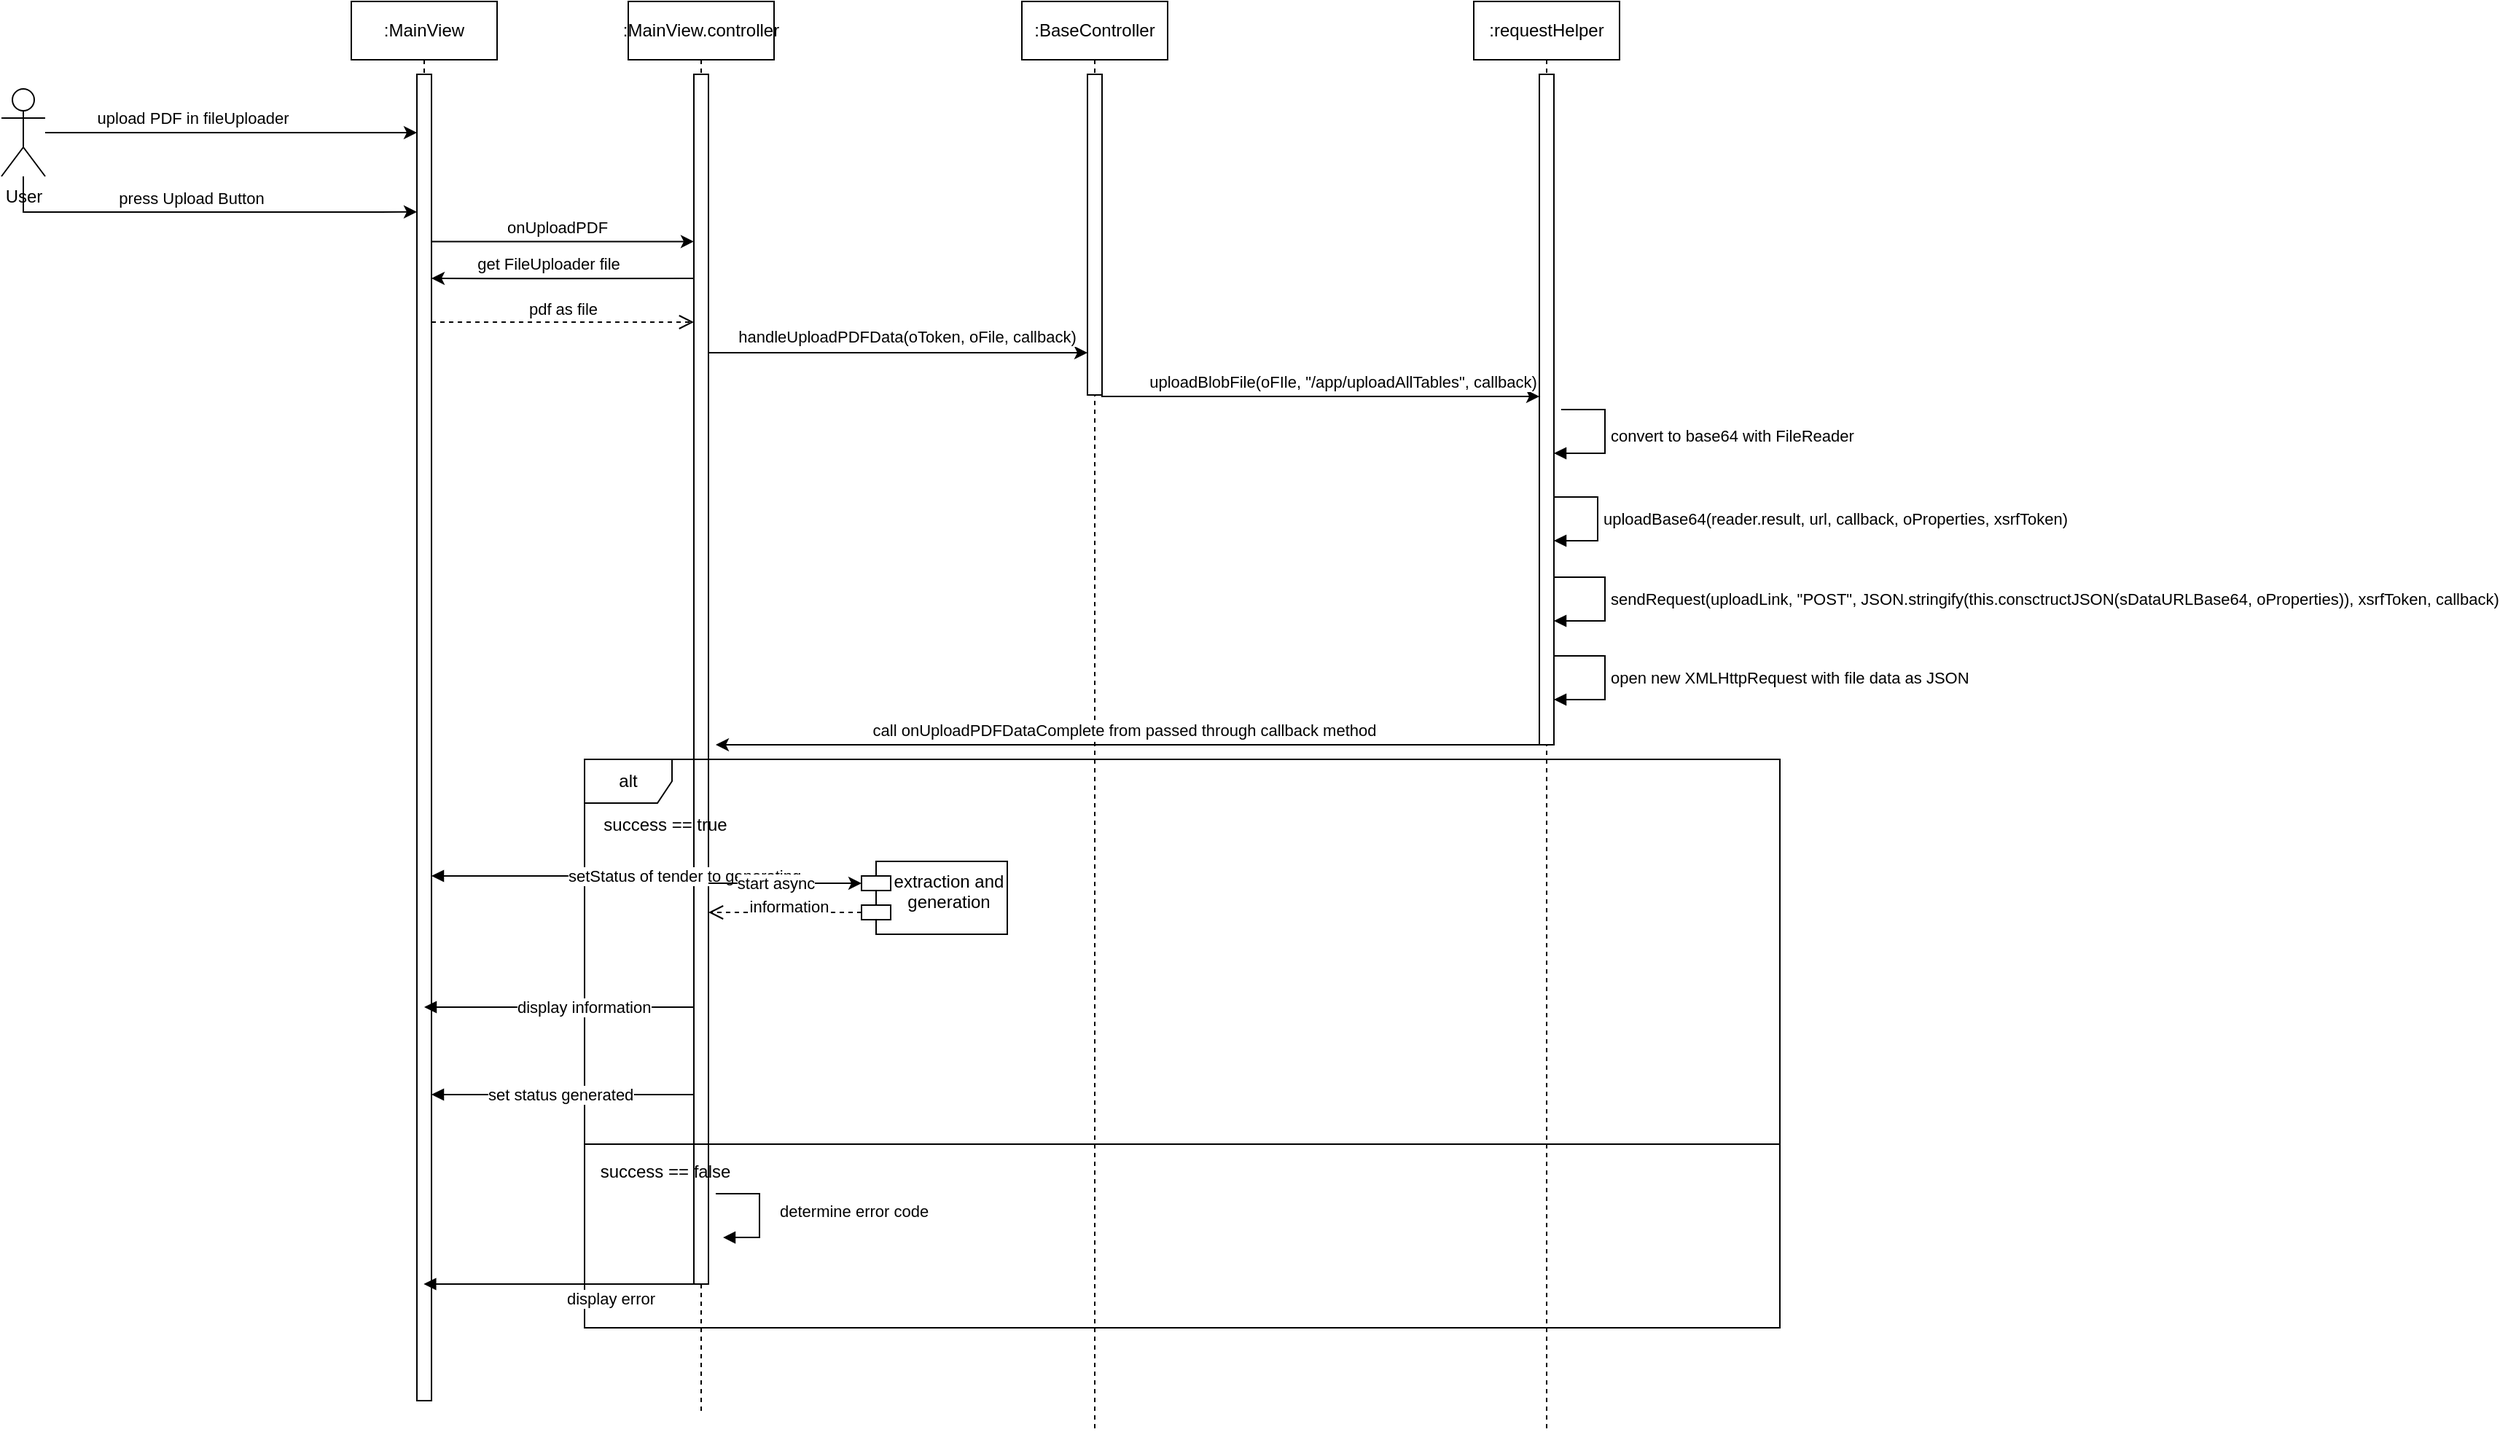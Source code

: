 <mxfile version="24.5.5" type="github">
  <diagram name="Seite-1" id="RwgIXvr0ZmrAkYk_ciAV">
    <mxGraphModel dx="1384" dy="1319" grid="1" gridSize="10" guides="1" tooltips="1" connect="1" arrows="1" fold="1" page="1" pageScale="1" pageWidth="827" pageHeight="1169" math="0" shadow="0">
      <root>
        <mxCell id="0" />
        <mxCell id="1" parent="0" />
        <mxCell id="-p0KhLr4cQShKRkjS3Pc-5" style="edgeStyle=orthogonalEdgeStyle;rounded=0;orthogonalLoop=1;jettySize=auto;html=1;" edge="1" parent="1" source="-p0KhLr4cQShKRkjS3Pc-1">
          <mxGeometry relative="1" as="geometry">
            <mxPoint x="325" y="264.381" as="targetPoint" />
            <Array as="points">
              <mxPoint x="300" y="264.44" />
              <mxPoint x="300" y="264.44" />
            </Array>
          </mxGeometry>
        </mxCell>
        <mxCell id="-p0KhLr4cQShKRkjS3Pc-6" value="press Upload Button" style="edgeLabel;html=1;align=center;verticalAlign=middle;resizable=0;points=[];" vertex="1" connectable="0" parent="-p0KhLr4cQShKRkjS3Pc-5">
          <mxGeometry x="-0.19" relative="1" as="geometry">
            <mxPoint x="20" y="-10" as="offset" />
          </mxGeometry>
        </mxCell>
        <mxCell id="-p0KhLr4cQShKRkjS3Pc-13" style="edgeStyle=orthogonalEdgeStyle;rounded=0;orthogonalLoop=1;jettySize=auto;html=1;" edge="1" parent="1" source="-p0KhLr4cQShKRkjS3Pc-1" target="-p0KhLr4cQShKRkjS3Pc-4">
          <mxGeometry relative="1" as="geometry">
            <Array as="points">
              <mxPoint x="260" y="210" />
              <mxPoint x="260" y="210" />
            </Array>
          </mxGeometry>
        </mxCell>
        <mxCell id="-p0KhLr4cQShKRkjS3Pc-14" value="upload PDF in fileUploader" style="edgeLabel;html=1;align=center;verticalAlign=middle;resizable=0;points=[];" vertex="1" connectable="0" parent="-p0KhLr4cQShKRkjS3Pc-13">
          <mxGeometry x="-0.249" relative="1" as="geometry">
            <mxPoint x="5" y="-10" as="offset" />
          </mxGeometry>
        </mxCell>
        <mxCell id="-p0KhLr4cQShKRkjS3Pc-1" value="User" style="shape=umlActor;verticalLabelPosition=bottom;verticalAlign=top;html=1;" vertex="1" parent="1">
          <mxGeometry x="40" y="180" width="30" height="60" as="geometry" />
        </mxCell>
        <mxCell id="-p0KhLr4cQShKRkjS3Pc-3" value=":MainView" style="shape=umlLifeline;perimeter=lifelinePerimeter;whiteSpace=wrap;html=1;container=1;dropTarget=0;collapsible=0;recursiveResize=0;outlineConnect=0;portConstraint=eastwest;newEdgeStyle={&quot;curved&quot;:0,&quot;rounded&quot;:0};" vertex="1" parent="1">
          <mxGeometry x="280" y="120" width="100" height="960" as="geometry" />
        </mxCell>
        <mxCell id="-p0KhLr4cQShKRkjS3Pc-4" value="" style="html=1;points=[[0,0,0,0,5],[0,1,0,0,-5],[1,0,0,0,5],[1,1,0,0,-5]];perimeter=orthogonalPerimeter;outlineConnect=0;targetShapes=umlLifeline;portConstraint=eastwest;newEdgeStyle={&quot;curved&quot;:0,&quot;rounded&quot;:0};" vertex="1" parent="-p0KhLr4cQShKRkjS3Pc-3">
          <mxGeometry x="45" y="50" width="10" height="910" as="geometry" />
        </mxCell>
        <mxCell id="-p0KhLr4cQShKRkjS3Pc-7" value=":MainView.controller" style="shape=umlLifeline;perimeter=lifelinePerimeter;whiteSpace=wrap;html=1;container=1;dropTarget=0;collapsible=0;recursiveResize=0;outlineConnect=0;portConstraint=eastwest;newEdgeStyle={&quot;curved&quot;:0,&quot;rounded&quot;:0};" vertex="1" parent="1">
          <mxGeometry x="470" y="120" width="100" height="970" as="geometry" />
        </mxCell>
        <mxCell id="-p0KhLr4cQShKRkjS3Pc-8" value="" style="html=1;points=[[0,0,0,0,5],[0,1,0,0,-5],[1,0,0,0,5],[1,1,0,0,-5]];perimeter=orthogonalPerimeter;outlineConnect=0;targetShapes=umlLifeline;portConstraint=eastwest;newEdgeStyle={&quot;curved&quot;:0,&quot;rounded&quot;:0};" vertex="1" parent="-p0KhLr4cQShKRkjS3Pc-7">
          <mxGeometry x="45" y="50" width="10" height="830" as="geometry" />
        </mxCell>
        <mxCell id="-p0KhLr4cQShKRkjS3Pc-9" style="edgeStyle=orthogonalEdgeStyle;rounded=0;orthogonalLoop=1;jettySize=auto;html=1;curved=0;" edge="1" parent="1">
          <mxGeometry relative="1" as="geometry">
            <mxPoint x="335" y="284.71" as="sourcePoint" />
            <mxPoint x="515.0" y="284.71" as="targetPoint" />
          </mxGeometry>
        </mxCell>
        <mxCell id="-p0KhLr4cQShKRkjS3Pc-10" value="onUploadPDF" style="edgeLabel;html=1;align=center;verticalAlign=middle;resizable=0;points=[];" vertex="1" connectable="0" parent="-p0KhLr4cQShKRkjS3Pc-9">
          <mxGeometry x="-0.341" relative="1" as="geometry">
            <mxPoint x="26" y="-10" as="offset" />
          </mxGeometry>
        </mxCell>
        <mxCell id="-p0KhLr4cQShKRkjS3Pc-11" style="edgeStyle=orthogonalEdgeStyle;rounded=0;orthogonalLoop=1;jettySize=auto;html=1;curved=0;" edge="1" parent="1">
          <mxGeometry relative="1" as="geometry">
            <mxPoint x="515.0" y="310.06" as="sourcePoint" />
            <mxPoint x="335" y="310.001" as="targetPoint" />
            <Array as="points">
              <mxPoint x="380" y="309.62" />
              <mxPoint x="380" y="309.62" />
            </Array>
          </mxGeometry>
        </mxCell>
        <mxCell id="-p0KhLr4cQShKRkjS3Pc-12" value="get FileUploader file" style="edgeLabel;html=1;align=center;verticalAlign=middle;resizable=0;points=[];" vertex="1" connectable="0" parent="-p0KhLr4cQShKRkjS3Pc-11">
          <mxGeometry x="0.197" relative="1" as="geometry">
            <mxPoint x="7" y="-10" as="offset" />
          </mxGeometry>
        </mxCell>
        <mxCell id="-p0KhLr4cQShKRkjS3Pc-17" value="pdf as file" style="html=1;verticalAlign=bottom;endArrow=open;dashed=1;endSize=8;curved=0;rounded=0;" edge="1" parent="1" target="-p0KhLr4cQShKRkjS3Pc-8">
          <mxGeometry relative="1" as="geometry">
            <mxPoint x="335" y="340" as="sourcePoint" />
            <mxPoint x="510" y="340" as="targetPoint" />
            <Array as="points">
              <mxPoint x="440" y="340" />
            </Array>
          </mxGeometry>
        </mxCell>
        <mxCell id="-p0KhLr4cQShKRkjS3Pc-18" value=":BaseController" style="shape=umlLifeline;perimeter=lifelinePerimeter;whiteSpace=wrap;html=1;container=1;dropTarget=0;collapsible=0;recursiveResize=0;outlineConnect=0;portConstraint=eastwest;newEdgeStyle={&quot;curved&quot;:0,&quot;rounded&quot;:0};" vertex="1" parent="1">
          <mxGeometry x="740" y="120" width="100" height="980" as="geometry" />
        </mxCell>
        <mxCell id="-p0KhLr4cQShKRkjS3Pc-19" value="" style="html=1;points=[[0,0,0,0,5],[0,1,0,0,-5],[1,0,0,0,5],[1,1,0,0,-5]];perimeter=orthogonalPerimeter;outlineConnect=0;targetShapes=umlLifeline;portConstraint=eastwest;newEdgeStyle={&quot;curved&quot;:0,&quot;rounded&quot;:0};" vertex="1" parent="-p0KhLr4cQShKRkjS3Pc-18">
          <mxGeometry x="45" y="50" width="10" height="220" as="geometry" />
        </mxCell>
        <mxCell id="-p0KhLr4cQShKRkjS3Pc-20" style="edgeStyle=orthogonalEdgeStyle;rounded=0;orthogonalLoop=1;jettySize=auto;html=1;curved=0;" edge="1" parent="1" target="-p0KhLr4cQShKRkjS3Pc-19">
          <mxGeometry relative="1" as="geometry">
            <mxPoint x="525" y="360" as="sourcePoint" />
            <mxPoint x="685" y="360" as="targetPoint" />
            <Array as="points">
              <mxPoint x="525" y="361" />
            </Array>
          </mxGeometry>
        </mxCell>
        <mxCell id="-p0KhLr4cQShKRkjS3Pc-21" value="handleUploadPDFData(oToken, oFile, callback)" style="edgeLabel;html=1;align=center;verticalAlign=middle;resizable=0;points=[];" vertex="1" connectable="0" parent="-p0KhLr4cQShKRkjS3Pc-20">
          <mxGeometry x="-0.392" y="2" relative="1" as="geometry">
            <mxPoint x="57" y="-9" as="offset" />
          </mxGeometry>
        </mxCell>
        <mxCell id="-p0KhLr4cQShKRkjS3Pc-22" value=":requestHelper" style="shape=umlLifeline;perimeter=lifelinePerimeter;whiteSpace=wrap;html=1;container=1;dropTarget=0;collapsible=0;recursiveResize=0;outlineConnect=0;portConstraint=eastwest;newEdgeStyle={&quot;curved&quot;:0,&quot;rounded&quot;:0};" vertex="1" parent="1">
          <mxGeometry x="1050" y="120" width="100" height="980" as="geometry" />
        </mxCell>
        <mxCell id="-p0KhLr4cQShKRkjS3Pc-23" value="" style="html=1;points=[[0,0,0,0,5],[0,1,0,0,-5],[1,0,0,0,5],[1,1,0,0,-5]];perimeter=orthogonalPerimeter;outlineConnect=0;targetShapes=umlLifeline;portConstraint=eastwest;newEdgeStyle={&quot;curved&quot;:0,&quot;rounded&quot;:0};" vertex="1" parent="-p0KhLr4cQShKRkjS3Pc-22">
          <mxGeometry x="45" y="50" width="10" height="460" as="geometry" />
        </mxCell>
        <mxCell id="-p0KhLr4cQShKRkjS3Pc-29" value="sendRequest(uploadLink, &quot;POST&quot;, JSON.stringify(this.consctructJSON(sDataURLBase64, oProperties)), xsrfToken, callback)" style="html=1;align=left;spacingLeft=2;endArrow=block;rounded=0;edgeStyle=orthogonalEdgeStyle;curved=0;rounded=0;" edge="1" parent="-p0KhLr4cQShKRkjS3Pc-22" source="-p0KhLr4cQShKRkjS3Pc-23" target="-p0KhLr4cQShKRkjS3Pc-23">
          <mxGeometry relative="1" as="geometry">
            <mxPoint x="60" y="395" as="sourcePoint" />
            <Array as="points">
              <mxPoint x="90" y="395" />
              <mxPoint x="90" y="425" />
            </Array>
            <mxPoint x="60" y="425" as="targetPoint" />
          </mxGeometry>
        </mxCell>
        <mxCell id="-p0KhLr4cQShKRkjS3Pc-30" value="open new XMLHttpRequest with file data as JSON" style="html=1;align=left;spacingLeft=2;endArrow=block;rounded=0;edgeStyle=orthogonalEdgeStyle;curved=0;rounded=0;" edge="1" parent="-p0KhLr4cQShKRkjS3Pc-22" source="-p0KhLr4cQShKRkjS3Pc-23" target="-p0KhLr4cQShKRkjS3Pc-23">
          <mxGeometry relative="1" as="geometry">
            <mxPoint x="60" y="449" as="sourcePoint" />
            <Array as="points">
              <mxPoint x="90" y="449" />
              <mxPoint x="90" y="479" />
            </Array>
            <mxPoint x="60" y="479" as="targetPoint" />
          </mxGeometry>
        </mxCell>
        <mxCell id="-p0KhLr4cQShKRkjS3Pc-24" style="edgeStyle=orthogonalEdgeStyle;rounded=0;orthogonalLoop=1;jettySize=auto;html=1;curved=0;" edge="1" parent="1">
          <mxGeometry relative="1" as="geometry">
            <mxPoint x="795" y="390" as="sourcePoint" />
            <mxPoint x="1095" y="391" as="targetPoint" />
            <Array as="points">
              <mxPoint x="795" y="391" />
            </Array>
          </mxGeometry>
        </mxCell>
        <mxCell id="-p0KhLr4cQShKRkjS3Pc-25" value="uploadBlobFile(oFIle, &quot;/app/uploadAllTables&quot;, callback)" style="edgeLabel;html=1;align=center;verticalAlign=middle;resizable=0;points=[];" vertex="1" connectable="0" parent="-p0KhLr4cQShKRkjS3Pc-24">
          <mxGeometry x="0.189" y="3" relative="1" as="geometry">
            <mxPoint x="-13" y="-7" as="offset" />
          </mxGeometry>
        </mxCell>
        <mxCell id="-p0KhLr4cQShKRkjS3Pc-27" value="convert to base64 with FileReader" style="html=1;align=left;spacingLeft=2;endArrow=block;rounded=0;edgeStyle=orthogonalEdgeStyle;curved=0;rounded=0;" edge="1" target="-p0KhLr4cQShKRkjS3Pc-23" parent="1">
          <mxGeometry relative="1" as="geometry">
            <mxPoint x="1110" y="400" as="sourcePoint" />
            <Array as="points">
              <mxPoint x="1140" y="400" />
              <mxPoint x="1140" y="430" />
            </Array>
            <mxPoint x="1115" y="430" as="targetPoint" />
          </mxGeometry>
        </mxCell>
        <mxCell id="-p0KhLr4cQShKRkjS3Pc-28" value="uploadBase64(reader.result, url, callback, oProperties, xsrfToken)" style="html=1;align=left;spacingLeft=2;endArrow=block;rounded=0;edgeStyle=orthogonalEdgeStyle;curved=0;rounded=0;" edge="1" parent="1" target="-p0KhLr4cQShKRkjS3Pc-23">
          <mxGeometry relative="1" as="geometry">
            <mxPoint x="1105" y="460" as="sourcePoint" />
            <Array as="points">
              <mxPoint x="1135" y="460" />
              <mxPoint x="1135" y="490" />
            </Array>
            <mxPoint x="1110" y="490" as="targetPoint" />
          </mxGeometry>
        </mxCell>
        <mxCell id="-p0KhLr4cQShKRkjS3Pc-31" style="edgeStyle=orthogonalEdgeStyle;rounded=0;orthogonalLoop=1;jettySize=auto;html=1;curved=0;" edge="1" parent="1">
          <mxGeometry relative="1" as="geometry">
            <mxPoint x="1095.0" y="630" as="sourcePoint" />
            <mxPoint x="530" y="630" as="targetPoint" />
          </mxGeometry>
        </mxCell>
        <mxCell id="-p0KhLr4cQShKRkjS3Pc-32" value="call onUploadPDFDataComplete from passed through callback method" style="edgeLabel;html=1;align=center;verticalAlign=middle;resizable=0;points=[];" vertex="1" connectable="0" parent="-p0KhLr4cQShKRkjS3Pc-31">
          <mxGeometry x="-0.381" y="3" relative="1" as="geometry">
            <mxPoint x="-110" y="-13" as="offset" />
          </mxGeometry>
        </mxCell>
        <mxCell id="-p0KhLr4cQShKRkjS3Pc-35" value="alt" style="shape=umlFrame;whiteSpace=wrap;html=1;pointerEvents=0;" vertex="1" parent="1">
          <mxGeometry x="440" y="640" width="820" height="390" as="geometry" />
        </mxCell>
        <mxCell id="-p0KhLr4cQShKRkjS3Pc-36" value="success == true" style="text;html=1;align=center;verticalAlign=middle;resizable=0;points=[];autosize=1;strokeColor=none;fillColor=none;" vertex="1" parent="1">
          <mxGeometry x="440" y="670" width="110" height="30" as="geometry" />
        </mxCell>
        <mxCell id="-p0KhLr4cQShKRkjS3Pc-38" value="setStatus of tender to generating" style="html=1;align=left;spacingLeft=2;endArrow=block;rounded=0;edgeStyle=orthogonalEdgeStyle;curved=0;rounded=0;" edge="1" target="-p0KhLr4cQShKRkjS3Pc-4" parent="1" source="-p0KhLr4cQShKRkjS3Pc-8">
          <mxGeometry relative="1" as="geometry">
            <mxPoint x="530" y="690" as="sourcePoint" />
            <Array as="points">
              <mxPoint x="490" y="720" />
              <mxPoint x="490" y="720" />
            </Array>
            <mxPoint x="535" y="720.034" as="targetPoint" />
          </mxGeometry>
        </mxCell>
        <mxCell id="-p0KhLr4cQShKRkjS3Pc-40" value="extraction and generation" style="shape=module;align=left;spacingLeft=20;align=center;verticalAlign=top;whiteSpace=wrap;html=1;" vertex="1" parent="1">
          <mxGeometry x="630" y="710" width="100" height="50" as="geometry" />
        </mxCell>
        <mxCell id="-p0KhLr4cQShKRkjS3Pc-43" style="edgeStyle=orthogonalEdgeStyle;rounded=0;orthogonalLoop=1;jettySize=auto;html=1;curved=0;entryX=0;entryY=0;entryDx=0;entryDy=15;entryPerimeter=0;strokeColor=default;" edge="1" parent="1" source="-p0KhLr4cQShKRkjS3Pc-8" target="-p0KhLr4cQShKRkjS3Pc-40">
          <mxGeometry relative="1" as="geometry">
            <Array as="points">
              <mxPoint x="550" y="725" />
              <mxPoint x="550" y="725" />
            </Array>
          </mxGeometry>
        </mxCell>
        <mxCell id="-p0KhLr4cQShKRkjS3Pc-44" value="start async" style="edgeLabel;html=1;align=center;verticalAlign=middle;resizable=0;points=[];" vertex="1" connectable="0" parent="-p0KhLr4cQShKRkjS3Pc-43">
          <mxGeometry x="-0.308" relative="1" as="geometry">
            <mxPoint x="9" as="offset" />
          </mxGeometry>
        </mxCell>
        <mxCell id="-p0KhLr4cQShKRkjS3Pc-48" value="information" style="html=1;verticalAlign=bottom;endArrow=open;dashed=1;endSize=8;curved=0;rounded=0;exitX=0;exitY=0;exitDx=0;exitDy=35;exitPerimeter=0;" edge="1" parent="1" source="-p0KhLr4cQShKRkjS3Pc-40" target="-p0KhLr4cQShKRkjS3Pc-8">
          <mxGeometry x="-0.048" y="5" relative="1" as="geometry">
            <mxPoint x="660" y="730" as="sourcePoint" />
            <mxPoint x="580" y="730" as="targetPoint" />
            <mxPoint as="offset" />
          </mxGeometry>
        </mxCell>
        <mxCell id="-p0KhLr4cQShKRkjS3Pc-49" value="display information" style="html=1;align=left;spacingLeft=2;endArrow=block;rounded=0;edgeStyle=orthogonalEdgeStyle;curved=0;rounded=0;" edge="1" parent="1" source="-p0KhLr4cQShKRkjS3Pc-8" target="-p0KhLr4cQShKRkjS3Pc-3">
          <mxGeometry x="0.351" relative="1" as="geometry">
            <mxPoint x="530" y="780" as="sourcePoint" />
            <Array as="points">
              <mxPoint x="510" y="810" />
              <mxPoint x="510" y="810" />
            </Array>
            <mxPoint x="535" y="810.034" as="targetPoint" />
            <mxPoint as="offset" />
          </mxGeometry>
        </mxCell>
        <mxCell id="-p0KhLr4cQShKRkjS3Pc-50" value="set status generated" style="html=1;align=left;spacingLeft=2;endArrow=block;rounded=0;edgeStyle=orthogonalEdgeStyle;curved=0;rounded=0;" edge="1" parent="1" source="-p0KhLr4cQShKRkjS3Pc-8" target="-p0KhLr4cQShKRkjS3Pc-4">
          <mxGeometry x="0.611" relative="1" as="geometry">
            <mxPoint x="460" y="840" as="sourcePoint" />
            <Array as="points">
              <mxPoint x="380" y="870" />
              <mxPoint x="380" y="870" />
            </Array>
            <mxPoint x="465" y="870.034" as="targetPoint" />
            <mxPoint as="offset" />
          </mxGeometry>
        </mxCell>
        <mxCell id="-p0KhLr4cQShKRkjS3Pc-53" value="" style="line;strokeWidth=1;fillColor=none;align=left;verticalAlign=middle;spacingTop=-1;spacingLeft=3;spacingRight=3;rotatable=0;labelPosition=right;points=[];portConstraint=eastwest;strokeColor=inherit;" vertex="1" parent="1">
          <mxGeometry x="440" y="900" width="820" height="8" as="geometry" />
        </mxCell>
        <mxCell id="-p0KhLr4cQShKRkjS3Pc-54" value="success == false" style="text;html=1;align=center;verticalAlign=middle;resizable=0;points=[];autosize=1;strokeColor=none;fillColor=none;" vertex="1" parent="1">
          <mxGeometry x="440" y="908" width="110" height="30" as="geometry" />
        </mxCell>
        <mxCell id="-p0KhLr4cQShKRkjS3Pc-55" value="determine error code" style="html=1;align=left;spacingLeft=2;endArrow=block;rounded=0;edgeStyle=orthogonalEdgeStyle;curved=0;rounded=0;" edge="1" parent="1">
          <mxGeometry x="-0.012" y="10" relative="1" as="geometry">
            <mxPoint x="530" y="938" as="sourcePoint" />
            <Array as="points">
              <mxPoint x="560" y="968" />
            </Array>
            <mxPoint x="535" y="968.034" as="targetPoint" />
            <mxPoint as="offset" />
          </mxGeometry>
        </mxCell>
        <mxCell id="-p0KhLr4cQShKRkjS3Pc-56" value="display error" style="html=1;align=left;spacingLeft=2;endArrow=block;rounded=0;edgeStyle=orthogonalEdgeStyle;curved=0;rounded=0;" edge="1" parent="1">
          <mxGeometry x="-0.012" y="10" relative="1" as="geometry">
            <mxPoint x="515" y="1000.0" as="sourcePoint" />
            <Array as="points">
              <mxPoint x="470" y="1000" />
              <mxPoint x="470" y="1000" />
            </Array>
            <mxPoint x="329.667" y="1000.0" as="targetPoint" />
            <mxPoint as="offset" />
          </mxGeometry>
        </mxCell>
      </root>
    </mxGraphModel>
  </diagram>
</mxfile>
